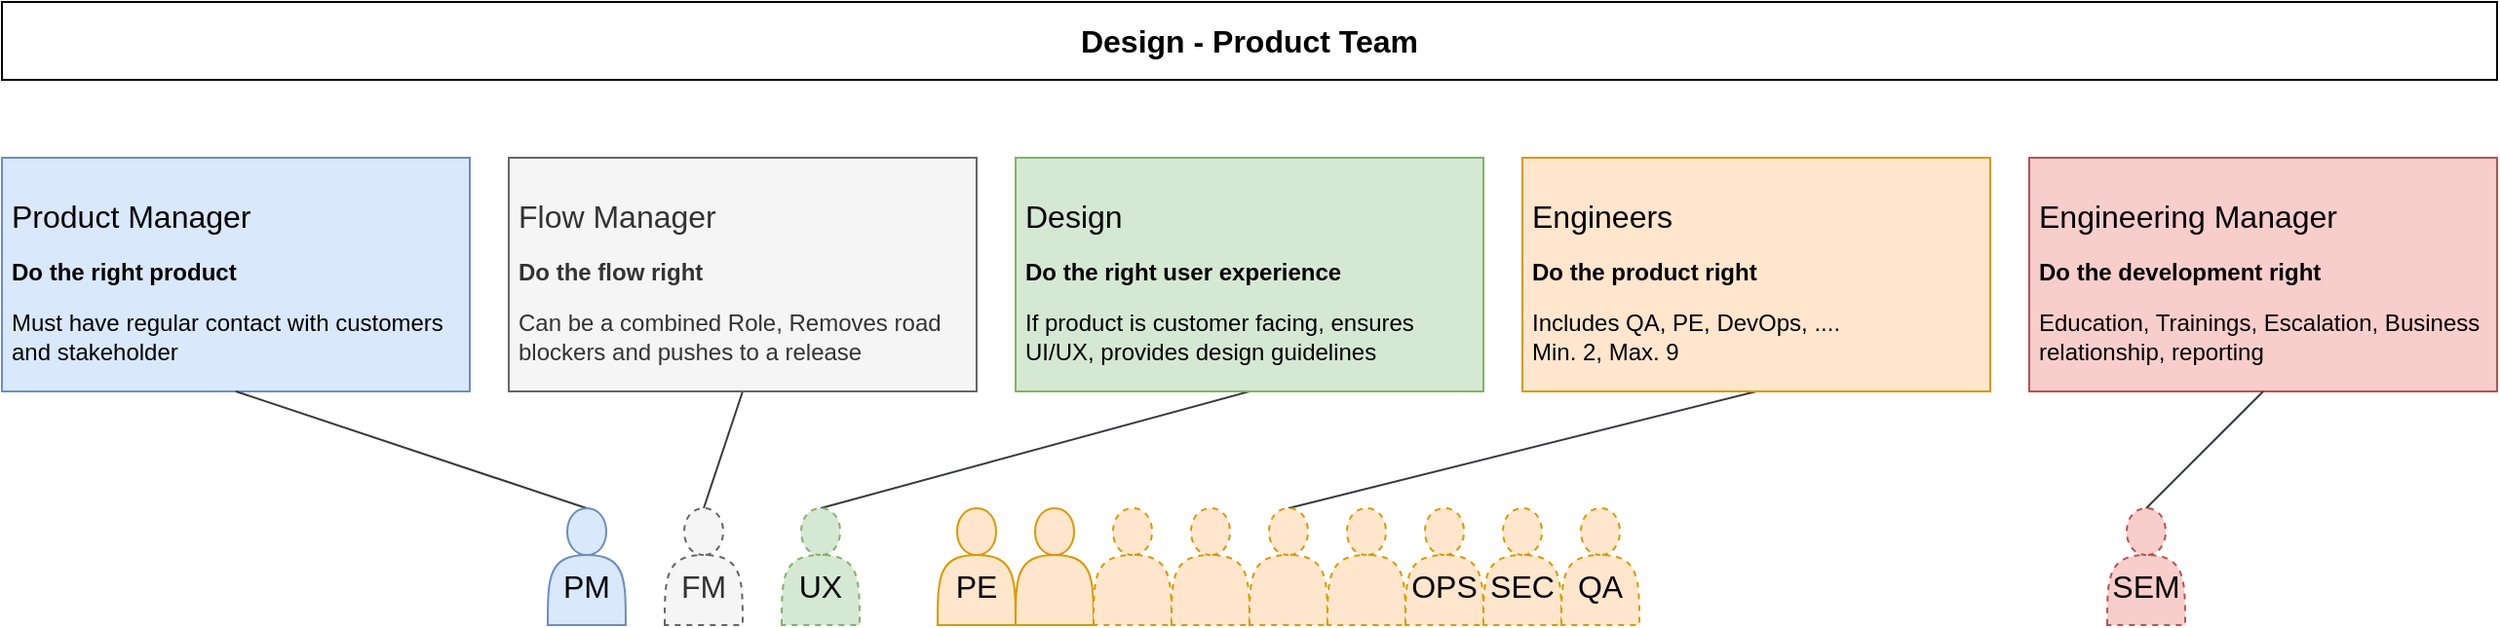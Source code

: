 <mxfile version="20.7.4" type="device"><diagram id="o_skv6K7Ti8U54qG7itH" name="Page-1"><mxGraphModel dx="1430" dy="937" grid="1" gridSize="10" guides="1" tooltips="1" connect="1" arrows="1" fold="1" page="1" pageScale="1" pageWidth="827" pageHeight="1169" math="0" shadow="0"><root><mxCell id="0"/><mxCell id="1" parent="0"/><mxCell id="vYZEfseQmeWsqZtk0u77-8" value="&lt;h1 style=&quot;font-size: 16px;&quot;&gt;&lt;font style=&quot;font-size: 16px; font-weight: normal;&quot;&gt;Product Manager&lt;/font&gt;&lt;/h1&gt;&lt;p style=&quot;&quot;&gt;&lt;span style=&quot;&quot;&gt;&lt;font style=&quot;font-size: 12px;&quot;&gt;&lt;b&gt;Do the right product&lt;/b&gt;&lt;/font&gt;&lt;/span&gt;&lt;/p&gt;&lt;p style=&quot;&quot;&gt;&lt;span style=&quot;&quot;&gt;&lt;font style=&quot;font-size: 12px;&quot;&gt;Must have regular contact with customers and stakeholder&lt;/font&gt;&lt;/span&gt;&lt;/p&gt;" style="text;html=1;strokeColor=#6c8ebf;fillColor=#dae8fc;spacing=5;spacingTop=0;whiteSpace=wrap;overflow=hidden;rounded=0;strokeWidth=1;sketch=0;fontSize=12;verticalAlign=top;fontStyle=0" parent="1" vertex="1"><mxGeometry y="80" width="240" height="120" as="geometry"/></mxCell><mxCell id="8e3dJj6QXeHMlj2jWaxg-4" value="" style="endArrow=none;html=1;rounded=0;sketch=0;strokeColor=#36393D;strokeWidth=1;entryX=0.5;entryY=1;entryDx=0;entryDy=0;exitX=0.5;exitY=0;exitDx=0;exitDy=0;" parent="1" source="8e3dJj6QXeHMlj2jWaxg-17" target="vYZEfseQmeWsqZtk0u77-8" edge="1"><mxGeometry width="50" height="50" relative="1" as="geometry"><mxPoint x="180" y="280" as="sourcePoint"/><mxPoint x="220" y="220" as="targetPoint"/></mxGeometry></mxCell><mxCell id="8e3dJj6QXeHMlj2jWaxg-5" value="" style="endArrow=none;html=1;rounded=0;sketch=0;strokeColor=#36393D;strokeWidth=1;exitX=0.5;exitY=0;exitDx=0;exitDy=0;entryX=0.5;entryY=1;entryDx=0;entryDy=0;" parent="1" source="8e3dJj6QXeHMlj2jWaxg-18" target="8e3dJj6QXeHMlj2jWaxg-12" edge="1"><mxGeometry width="50" height="50" relative="1" as="geometry"><mxPoint x="240" y="280" as="sourcePoint"/><mxPoint x="380" y="210" as="targetPoint"/></mxGeometry></mxCell><mxCell id="8e3dJj6QXeHMlj2jWaxg-6" value="" style="endArrow=none;html=1;rounded=0;sketch=0;strokeColor=#36393D;strokeWidth=1;exitX=0.5;exitY=0;exitDx=0;exitDy=0;entryX=0.5;entryY=1;entryDx=0;entryDy=0;" parent="1" source="8e3dJj6QXeHMlj2jWaxg-19" target="8e3dJj6QXeHMlj2jWaxg-13" edge="1"><mxGeometry width="50" height="50" relative="1" as="geometry"><mxPoint x="300" y="280" as="sourcePoint"/><mxPoint x="640" y="230" as="targetPoint"/></mxGeometry></mxCell><mxCell id="8e3dJj6QXeHMlj2jWaxg-7" value="" style="endArrow=none;html=1;rounded=0;sketch=0;strokeColor=#36393D;strokeWidth=1;exitX=0.5;exitY=0;exitDx=0;exitDy=0;entryX=0.5;entryY=1;entryDx=0;entryDy=0;" parent="1" source="8e3dJj6QXeHMlj2jWaxg-28" target="8e3dJj6QXeHMlj2jWaxg-14" edge="1"><mxGeometry width="50" height="50" relative="1" as="geometry"><mxPoint x="630" y="280" as="sourcePoint"/><mxPoint x="900" y="240" as="targetPoint"/></mxGeometry></mxCell><mxCell id="8e3dJj6QXeHMlj2jWaxg-12" value="&lt;h1 style=&quot;font-size: 16px;&quot;&gt;&lt;span style=&quot;font-weight: 400;&quot;&gt;Flow Manager&lt;/span&gt;&lt;/h1&gt;&lt;p style=&quot;&quot;&gt;&lt;span style=&quot;&quot;&gt;&lt;font style=&quot;font-size: 12px;&quot;&gt;&lt;b&gt;Do the flow right&lt;/b&gt;&lt;/font&gt;&lt;/span&gt;&lt;/p&gt;&lt;p style=&quot;&quot;&gt;Can be a combined Role, Removes road blockers and pushes to a release&lt;/p&gt;" style="text;html=1;strokeColor=#666666;fillColor=#f5f5f5;spacing=5;spacingTop=0;whiteSpace=wrap;overflow=hidden;rounded=0;strokeWidth=1;sketch=0;fontSize=12;verticalAlign=top;fontStyle=0;fontColor=#333333;" parent="1" vertex="1"><mxGeometry x="260" y="80" width="240" height="120" as="geometry"/></mxCell><mxCell id="8e3dJj6QXeHMlj2jWaxg-13" value="&lt;h1 style=&quot;font-size: 16px;&quot;&gt;&lt;span style=&quot;font-weight: normal;&quot;&gt;Design&lt;/span&gt;&lt;/h1&gt;&lt;p style=&quot;&quot;&gt;&lt;span style=&quot;&quot;&gt;&lt;font style=&quot;font-size: 12px;&quot;&gt;&lt;b&gt;Do the right user experience&lt;br&gt;&lt;/b&gt;&lt;/font&gt;&lt;/span&gt;&lt;/p&gt;&lt;p style=&quot;&quot;&gt;If product is customer facing, ensures UI/UX, provides design guidelines&lt;/p&gt;" style="text;html=1;strokeColor=#82b366;fillColor=#d5e8d4;spacing=5;spacingTop=0;whiteSpace=wrap;overflow=hidden;rounded=0;strokeWidth=1;sketch=0;fontSize=12;verticalAlign=top;fontStyle=0" parent="1" vertex="1"><mxGeometry x="520" y="80" width="240" height="120" as="geometry"/></mxCell><mxCell id="8e3dJj6QXeHMlj2jWaxg-14" value="&lt;h1 style=&quot;font-size: 16px;&quot;&gt;&lt;span style=&quot;font-weight: normal;&quot;&gt;Engineers&lt;/span&gt;&lt;/h1&gt;&lt;p style=&quot;&quot;&gt;&lt;span style=&quot;&quot;&gt;&lt;font style=&quot;font-size: 12px;&quot;&gt;&lt;b&gt;Do the product right&lt;/b&gt;&lt;/font&gt;&lt;/span&gt;&lt;/p&gt;&lt;p style=&quot;&quot;&gt;&lt;span style=&quot;&quot;&gt;&lt;font style=&quot;font-size: 12px;&quot;&gt;Includes QA, PE, DevOps, ....&lt;br&gt;Min. 2, Max. 9&lt;br&gt;&lt;/font&gt;&lt;/span&gt;&lt;/p&gt;" style="text;html=1;strokeColor=#d79b00;fillColor=#ffe6cc;spacing=5;spacingTop=0;whiteSpace=wrap;overflow=hidden;rounded=0;strokeWidth=1;sketch=0;fontSize=12;verticalAlign=top;fontStyle=0" parent="1" vertex="1"><mxGeometry x="780" y="80" width="240" height="120" as="geometry"/></mxCell><mxCell id="8e3dJj6QXeHMlj2jWaxg-16" value="Design - Product Team" style="rounded=0;whiteSpace=wrap;html=1;strokeWidth=1;fontSize=16;fontStyle=1" parent="1" vertex="1"><mxGeometry width="1280" height="40" as="geometry"/></mxCell><mxCell id="8e3dJj6QXeHMlj2jWaxg-17" value="&lt;br&gt;PM" style="shape=actor;whiteSpace=wrap;html=1;strokeColor=#6c8ebf;strokeWidth=1;fontSize=16;fillColor=#dae8fc;" parent="1" vertex="1"><mxGeometry x="280" y="260" width="40" height="60" as="geometry"/></mxCell><mxCell id="8e3dJj6QXeHMlj2jWaxg-18" value="&lt;br&gt;FM" style="shape=actor;whiteSpace=wrap;html=1;strokeColor=#666666;strokeWidth=1;fontSize=16;fillColor=#f5f5f5;dashed=1;fontColor=#333333;" parent="1" vertex="1"><mxGeometry x="340" y="260" width="40" height="60" as="geometry"/></mxCell><mxCell id="8e3dJj6QXeHMlj2jWaxg-19" value="&lt;br&gt;UX" style="shape=actor;whiteSpace=wrap;html=1;strokeColor=#82b366;strokeWidth=1;fontSize=16;fillColor=#d5e8d4;dashed=1;" parent="1" vertex="1"><mxGeometry x="400" y="260" width="40" height="60" as="geometry"/></mxCell><mxCell id="8e3dJj6QXeHMlj2jWaxg-20" value="&lt;br&gt;PE" style="shape=actor;whiteSpace=wrap;html=1;strokeColor=#d79b00;strokeWidth=1;fontSize=16;fillColor=#ffe6cc;" parent="1" vertex="1"><mxGeometry x="480" y="260" width="40" height="60" as="geometry"/></mxCell><mxCell id="8e3dJj6QXeHMlj2jWaxg-25" value="" style="shape=actor;whiteSpace=wrap;html=1;strokeColor=#d79b00;strokeWidth=1;fontSize=16;fillColor=#ffe6cc;" parent="1" vertex="1"><mxGeometry x="520" y="260" width="40" height="60" as="geometry"/></mxCell><mxCell id="8e3dJj6QXeHMlj2jWaxg-26" value="" style="shape=actor;whiteSpace=wrap;html=1;strokeColor=#d79b00;strokeWidth=1;fontSize=16;fillColor=#ffe6cc;dashed=1;" parent="1" vertex="1"><mxGeometry x="560" y="260" width="40" height="60" as="geometry"/></mxCell><mxCell id="8e3dJj6QXeHMlj2jWaxg-27" value="" style="shape=actor;whiteSpace=wrap;html=1;strokeColor=#d79b00;strokeWidth=1;fontSize=16;fillColor=#ffe6cc;dashed=1;" parent="1" vertex="1"><mxGeometry x="600" y="260" width="40" height="60" as="geometry"/></mxCell><mxCell id="8e3dJj6QXeHMlj2jWaxg-28" value="" style="shape=actor;whiteSpace=wrap;html=1;strokeColor=#d79b00;strokeWidth=1;fontSize=16;fillColor=#ffe6cc;dashed=1;" parent="1" vertex="1"><mxGeometry x="640" y="260" width="40" height="60" as="geometry"/></mxCell><mxCell id="8e3dJj6QXeHMlj2jWaxg-29" value="" style="shape=actor;whiteSpace=wrap;html=1;strokeColor=#d79b00;strokeWidth=1;fontSize=16;fillColor=#ffe6cc;dashed=1;" parent="1" vertex="1"><mxGeometry x="680" y="260" width="40" height="60" as="geometry"/></mxCell><mxCell id="8e3dJj6QXeHMlj2jWaxg-30" value="&lt;br&gt;OPS" style="shape=actor;whiteSpace=wrap;html=1;strokeColor=#d79b00;strokeWidth=1;fontSize=16;fillColor=#ffe6cc;dashed=1;" parent="1" vertex="1"><mxGeometry x="720" y="260" width="40" height="60" as="geometry"/></mxCell><mxCell id="8e3dJj6QXeHMlj2jWaxg-31" value="&lt;br&gt;SEC" style="shape=actor;whiteSpace=wrap;html=1;strokeColor=#d79b00;strokeWidth=1;fontSize=16;fillColor=#ffe6cc;dashed=1;" parent="1" vertex="1"><mxGeometry x="760" y="260" width="40" height="60" as="geometry"/></mxCell><mxCell id="8e3dJj6QXeHMlj2jWaxg-32" value="&lt;br&gt;QA" style="shape=actor;whiteSpace=wrap;html=1;strokeColor=#d79b00;strokeWidth=1;fontSize=16;fillColor=#ffe6cc;dashed=1;" parent="1" vertex="1"><mxGeometry x="800" y="260" width="40" height="60" as="geometry"/></mxCell><mxCell id="8e3dJj6QXeHMlj2jWaxg-33" value="&lt;br&gt;SEM" style="shape=actor;whiteSpace=wrap;html=1;strokeColor=#b85450;strokeWidth=1;fontSize=16;fillColor=#f8cecc;dashed=1;" parent="1" vertex="1"><mxGeometry x="1080" y="260" width="40" height="60" as="geometry"/></mxCell><mxCell id="8e3dJj6QXeHMlj2jWaxg-34" value="&lt;h1 style=&quot;font-size: 16px;&quot;&gt;&lt;span style=&quot;font-weight: 400;&quot;&gt;Engineering Manager&lt;/span&gt;&lt;/h1&gt;&lt;p style=&quot;&quot;&gt;&lt;span style=&quot;&quot;&gt;&lt;font style=&quot;font-size: 12px;&quot;&gt;&lt;b&gt;Do the development right&lt;/b&gt;&lt;/font&gt;&lt;/span&gt;&lt;/p&gt;&lt;p style=&quot;&quot;&gt;Education, Trainings, Escalation, Business relationship, reporting&lt;/p&gt;" style="text;html=1;strokeColor=#b85450;fillColor=#f8cecc;spacing=5;spacingTop=0;whiteSpace=wrap;overflow=hidden;rounded=0;strokeWidth=1;sketch=0;fontSize=12;verticalAlign=top;fontStyle=0" parent="1" vertex="1"><mxGeometry x="1040" y="80" width="240" height="120" as="geometry"/></mxCell><mxCell id="8e3dJj6QXeHMlj2jWaxg-35" value="" style="endArrow=none;html=1;rounded=0;sketch=0;strokeColor=#36393d;strokeWidth=1;fontSize=16;entryX=0.5;entryY=1;entryDx=0;entryDy=0;exitX=0.5;exitY=0;exitDx=0;exitDy=0;fillColor=#ffcccc;" parent="1" source="8e3dJj6QXeHMlj2jWaxg-33" target="8e3dJj6QXeHMlj2jWaxg-34" edge="1"><mxGeometry width="50" height="50" relative="1" as="geometry"><mxPoint x="950" y="410" as="sourcePoint"/><mxPoint x="1000" y="360" as="targetPoint"/></mxGeometry></mxCell></root></mxGraphModel></diagram></mxfile>